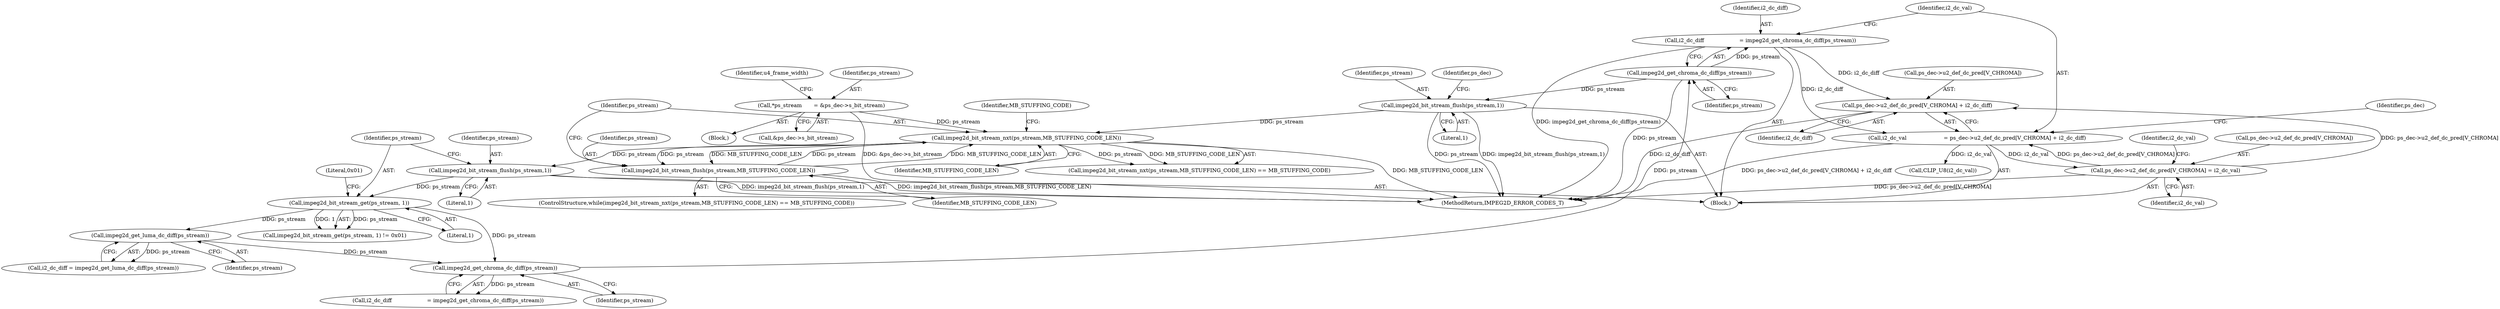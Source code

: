digraph "0_Android_ffab15eb80630dc799eb410855c93525b75233c3_1@array" {
"1000345" [label="(Call,ps_dec->u2_def_dc_pred[V_CHROMA] + i2_dc_diff)"];
"1000352" [label="(Call,ps_dec->u2_def_dc_pred[V_CHROMA] = i2_dc_val)"];
"1000343" [label="(Call,i2_dc_val                      = ps_dec->u2_def_dc_pred[V_CHROMA] + i2_dc_diff)"];
"1000339" [label="(Call,i2_dc_diff                     = impeg2d_get_chroma_dc_diff(ps_stream))"];
"1000341" [label="(Call,impeg2d_get_chroma_dc_diff(ps_stream))"];
"1000304" [label="(Call,impeg2d_get_chroma_dc_diff(ps_stream))"];
"1000258" [label="(Call,impeg2d_get_luma_dc_diff(ps_stream))"];
"1000219" [label="(Call,impeg2d_bit_stream_get(ps_stream, 1))"];
"1000214" [label="(Call,impeg2d_bit_stream_flush(ps_stream,1))"];
"1000207" [label="(Call,impeg2d_bit_stream_nxt(ps_stream,MB_STUFFING_CODE_LEN))"];
"1000125" [label="(Call,*ps_stream       = &ps_dec->s_bit_stream)"];
"1000409" [label="(Call,impeg2d_bit_stream_flush(ps_stream,1))"];
"1000211" [label="(Call,impeg2d_bit_stream_flush(ps_stream,MB_STUFFING_CODE_LEN))"];
"1000127" [label="(Call,&ps_dec->s_bit_stream)"];
"1000212" [label="(Identifier,ps_stream)"];
"1000352" [label="(Call,ps_dec->u2_def_dc_pred[V_CHROMA] = i2_dc_val)"];
"1000430" [label="(MethodReturn,IMPEG2D_ERROR_CODES_T)"];
"1000215" [label="(Identifier,ps_stream)"];
"1000361" [label="(Call,CLIP_U8(i2_dc_val))"];
"1000344" [label="(Identifier,i2_dc_val)"];
"1000208" [label="(Identifier,ps_stream)"];
"1000218" [label="(Call,impeg2d_bit_stream_get(ps_stream, 1) != 0x01)"];
"1000345" [label="(Call,ps_dec->u2_def_dc_pred[V_CHROMA] + i2_dc_diff)"];
"1000221" [label="(Literal,1)"];
"1000415" [label="(Identifier,ps_dec)"];
"1000346" [label="(Call,ps_dec->u2_def_dc_pred[V_CHROMA])"];
"1000222" [label="(Literal,0x01)"];
"1000339" [label="(Call,i2_dc_diff                     = impeg2d_get_chroma_dc_diff(ps_stream))"];
"1000302" [label="(Call,i2_dc_diff                     = impeg2d_get_chroma_dc_diff(ps_stream))"];
"1000210" [label="(Identifier,MB_STUFFING_CODE)"];
"1000342" [label="(Identifier,ps_stream)"];
"1000219" [label="(Call,impeg2d_bit_stream_get(ps_stream, 1))"];
"1000216" [label="(Literal,1)"];
"1000341" [label="(Call,impeg2d_get_chroma_dc_diff(ps_stream))"];
"1000409" [label="(Call,impeg2d_bit_stream_flush(ps_stream,1))"];
"1000207" [label="(Call,impeg2d_bit_stream_nxt(ps_stream,MB_STUFFING_CODE_LEN))"];
"1000126" [label="(Identifier,ps_stream)"];
"1000360" [label="(Identifier,i2_dc_val)"];
"1000411" [label="(Literal,1)"];
"1000410" [label="(Identifier,ps_stream)"];
"1000305" [label="(Identifier,ps_stream)"];
"1000205" [label="(ControlStructure,while(impeg2d_bit_stream_nxt(ps_stream,MB_STUFFING_CODE_LEN) == MB_STUFFING_CODE))"];
"1000343" [label="(Call,i2_dc_val                      = ps_dec->u2_def_dc_pred[V_CHROMA] + i2_dc_diff)"];
"1000258" [label="(Call,impeg2d_get_luma_dc_diff(ps_stream))"];
"1000256" [label="(Call,i2_dc_diff = impeg2d_get_luma_dc_diff(ps_stream))"];
"1000211" [label="(Call,impeg2d_bit_stream_flush(ps_stream,MB_STUFFING_CODE_LEN))"];
"1000355" [label="(Identifier,ps_dec)"];
"1000304" [label="(Call,impeg2d_get_chroma_dc_diff(ps_stream))"];
"1000125" [label="(Call,*ps_stream       = &ps_dec->s_bit_stream)"];
"1000259" [label="(Identifier,ps_stream)"];
"1000115" [label="(Block,)"];
"1000213" [label="(Identifier,MB_STUFFING_CODE_LEN)"];
"1000358" [label="(Identifier,i2_dc_val)"];
"1000220" [label="(Identifier,ps_stream)"];
"1000214" [label="(Call,impeg2d_bit_stream_flush(ps_stream,1))"];
"1000209" [label="(Identifier,MB_STUFFING_CODE_LEN)"];
"1000351" [label="(Identifier,i2_dc_diff)"];
"1000353" [label="(Call,ps_dec->u2_def_dc_pred[V_CHROMA])"];
"1000166" [label="(Block,)"];
"1000135" [label="(Identifier,u4_frame_width)"];
"1000340" [label="(Identifier,i2_dc_diff)"];
"1000206" [label="(Call,impeg2d_bit_stream_nxt(ps_stream,MB_STUFFING_CODE_LEN) == MB_STUFFING_CODE)"];
"1000345" -> "1000343"  [label="AST: "];
"1000345" -> "1000351"  [label="CFG: "];
"1000346" -> "1000345"  [label="AST: "];
"1000351" -> "1000345"  [label="AST: "];
"1000343" -> "1000345"  [label="CFG: "];
"1000345" -> "1000430"  [label="DDG: i2_dc_diff"];
"1000352" -> "1000345"  [label="DDG: ps_dec->u2_def_dc_pred[V_CHROMA]"];
"1000339" -> "1000345"  [label="DDG: i2_dc_diff"];
"1000352" -> "1000166"  [label="AST: "];
"1000352" -> "1000358"  [label="CFG: "];
"1000353" -> "1000352"  [label="AST: "];
"1000358" -> "1000352"  [label="AST: "];
"1000360" -> "1000352"  [label="CFG: "];
"1000352" -> "1000430"  [label="DDG: ps_dec->u2_def_dc_pred[V_CHROMA]"];
"1000352" -> "1000343"  [label="DDG: ps_dec->u2_def_dc_pred[V_CHROMA]"];
"1000343" -> "1000352"  [label="DDG: i2_dc_val"];
"1000343" -> "1000166"  [label="AST: "];
"1000344" -> "1000343"  [label="AST: "];
"1000355" -> "1000343"  [label="CFG: "];
"1000343" -> "1000430"  [label="DDG: ps_dec->u2_def_dc_pred[V_CHROMA] + i2_dc_diff"];
"1000339" -> "1000343"  [label="DDG: i2_dc_diff"];
"1000343" -> "1000361"  [label="DDG: i2_dc_val"];
"1000339" -> "1000166"  [label="AST: "];
"1000339" -> "1000341"  [label="CFG: "];
"1000340" -> "1000339"  [label="AST: "];
"1000341" -> "1000339"  [label="AST: "];
"1000344" -> "1000339"  [label="CFG: "];
"1000339" -> "1000430"  [label="DDG: impeg2d_get_chroma_dc_diff(ps_stream)"];
"1000341" -> "1000339"  [label="DDG: ps_stream"];
"1000341" -> "1000342"  [label="CFG: "];
"1000342" -> "1000341"  [label="AST: "];
"1000341" -> "1000430"  [label="DDG: ps_stream"];
"1000304" -> "1000341"  [label="DDG: ps_stream"];
"1000341" -> "1000409"  [label="DDG: ps_stream"];
"1000304" -> "1000302"  [label="AST: "];
"1000304" -> "1000305"  [label="CFG: "];
"1000305" -> "1000304"  [label="AST: "];
"1000302" -> "1000304"  [label="CFG: "];
"1000304" -> "1000302"  [label="DDG: ps_stream"];
"1000258" -> "1000304"  [label="DDG: ps_stream"];
"1000219" -> "1000304"  [label="DDG: ps_stream"];
"1000258" -> "1000256"  [label="AST: "];
"1000258" -> "1000259"  [label="CFG: "];
"1000259" -> "1000258"  [label="AST: "];
"1000256" -> "1000258"  [label="CFG: "];
"1000258" -> "1000256"  [label="DDG: ps_stream"];
"1000219" -> "1000258"  [label="DDG: ps_stream"];
"1000219" -> "1000218"  [label="AST: "];
"1000219" -> "1000221"  [label="CFG: "];
"1000220" -> "1000219"  [label="AST: "];
"1000221" -> "1000219"  [label="AST: "];
"1000222" -> "1000219"  [label="CFG: "];
"1000219" -> "1000218"  [label="DDG: ps_stream"];
"1000219" -> "1000218"  [label="DDG: 1"];
"1000214" -> "1000219"  [label="DDG: ps_stream"];
"1000214" -> "1000166"  [label="AST: "];
"1000214" -> "1000216"  [label="CFG: "];
"1000215" -> "1000214"  [label="AST: "];
"1000216" -> "1000214"  [label="AST: "];
"1000220" -> "1000214"  [label="CFG: "];
"1000214" -> "1000430"  [label="DDG: impeg2d_bit_stream_flush(ps_stream,1)"];
"1000207" -> "1000214"  [label="DDG: ps_stream"];
"1000207" -> "1000206"  [label="AST: "];
"1000207" -> "1000209"  [label="CFG: "];
"1000208" -> "1000207"  [label="AST: "];
"1000209" -> "1000207"  [label="AST: "];
"1000210" -> "1000207"  [label="CFG: "];
"1000207" -> "1000430"  [label="DDG: MB_STUFFING_CODE_LEN"];
"1000207" -> "1000206"  [label="DDG: ps_stream"];
"1000207" -> "1000206"  [label="DDG: MB_STUFFING_CODE_LEN"];
"1000125" -> "1000207"  [label="DDG: ps_stream"];
"1000409" -> "1000207"  [label="DDG: ps_stream"];
"1000211" -> "1000207"  [label="DDG: ps_stream"];
"1000211" -> "1000207"  [label="DDG: MB_STUFFING_CODE_LEN"];
"1000207" -> "1000211"  [label="DDG: ps_stream"];
"1000207" -> "1000211"  [label="DDG: MB_STUFFING_CODE_LEN"];
"1000125" -> "1000115"  [label="AST: "];
"1000125" -> "1000127"  [label="CFG: "];
"1000126" -> "1000125"  [label="AST: "];
"1000127" -> "1000125"  [label="AST: "];
"1000135" -> "1000125"  [label="CFG: "];
"1000125" -> "1000430"  [label="DDG: &ps_dec->s_bit_stream"];
"1000409" -> "1000166"  [label="AST: "];
"1000409" -> "1000411"  [label="CFG: "];
"1000410" -> "1000409"  [label="AST: "];
"1000411" -> "1000409"  [label="AST: "];
"1000415" -> "1000409"  [label="CFG: "];
"1000409" -> "1000430"  [label="DDG: impeg2d_bit_stream_flush(ps_stream,1)"];
"1000409" -> "1000430"  [label="DDG: ps_stream"];
"1000211" -> "1000205"  [label="AST: "];
"1000211" -> "1000213"  [label="CFG: "];
"1000212" -> "1000211"  [label="AST: "];
"1000213" -> "1000211"  [label="AST: "];
"1000208" -> "1000211"  [label="CFG: "];
"1000211" -> "1000430"  [label="DDG: impeg2d_bit_stream_flush(ps_stream,MB_STUFFING_CODE_LEN)"];
}
